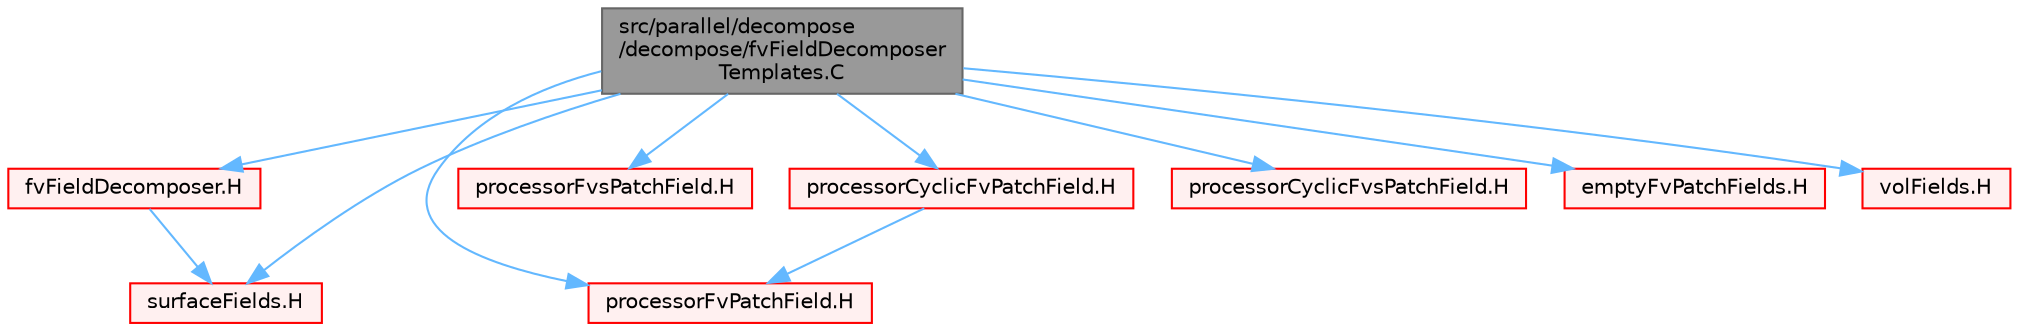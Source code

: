 digraph "src/parallel/decompose/decompose/fvFieldDecomposerTemplates.C"
{
 // LATEX_PDF_SIZE
  bgcolor="transparent";
  edge [fontname=Helvetica,fontsize=10,labelfontname=Helvetica,labelfontsize=10];
  node [fontname=Helvetica,fontsize=10,shape=box,height=0.2,width=0.4];
  Node1 [id="Node000001",label="src/parallel/decompose\l/decompose/fvFieldDecomposer\lTemplates.C",height=0.2,width=0.4,color="gray40", fillcolor="grey60", style="filled", fontcolor="black",tooltip=" "];
  Node1 -> Node2 [id="edge1_Node000001_Node000002",color="steelblue1",style="solid",tooltip=" "];
  Node2 [id="Node000002",label="fvFieldDecomposer.H",height=0.2,width=0.4,color="red", fillcolor="#FFF0F0", style="filled",URL="$fvFieldDecomposer_8H.html",tooltip=" "];
  Node2 -> Node343 [id="edge2_Node000002_Node000343",color="steelblue1",style="solid",tooltip=" "];
  Node343 [id="Node000343",label="surfaceFields.H",height=0.2,width=0.4,color="red", fillcolor="#FFF0F0", style="filled",URL="$surfaceFields_8H.html",tooltip="Foam::surfaceFields."];
  Node1 -> Node382 [id="edge3_Node000001_Node000382",color="steelblue1",style="solid",tooltip=" "];
  Node382 [id="Node000382",label="processorFvPatchField.H",height=0.2,width=0.4,color="red", fillcolor="#FFF0F0", style="filled",URL="$processorFvPatchField_8H.html",tooltip=" "];
  Node1 -> Node396 [id="edge4_Node000001_Node000396",color="steelblue1",style="solid",tooltip=" "];
  Node396 [id="Node000396",label="processorFvsPatchField.H",height=0.2,width=0.4,color="red", fillcolor="#FFF0F0", style="filled",URL="$processorFvsPatchField_8H.html",tooltip=" "];
  Node1 -> Node398 [id="edge5_Node000001_Node000398",color="steelblue1",style="solid",tooltip=" "];
  Node398 [id="Node000398",label="processorCyclicFvPatchField.H",height=0.2,width=0.4,color="red", fillcolor="#FFF0F0", style="filled",URL="$processorCyclicFvPatchField_8H.html",tooltip=" "];
  Node398 -> Node382 [id="edge6_Node000398_Node000382",color="steelblue1",style="solid",tooltip=" "];
  Node1 -> Node401 [id="edge7_Node000001_Node000401",color="steelblue1",style="solid",tooltip=" "];
  Node401 [id="Node000401",label="processorCyclicFvsPatchField.H",height=0.2,width=0.4,color="red", fillcolor="#FFF0F0", style="filled",URL="$processorCyclicFvsPatchField_8H.html",tooltip=" "];
  Node1 -> Node402 [id="edge8_Node000001_Node000402",color="steelblue1",style="solid",tooltip=" "];
  Node402 [id="Node000402",label="emptyFvPatchFields.H",height=0.2,width=0.4,color="red", fillcolor="#FFF0F0", style="filled",URL="$emptyFvPatchFields_8H.html",tooltip=" "];
  Node1 -> Node406 [id="edge9_Node000001_Node000406",color="steelblue1",style="solid",tooltip=" "];
  Node406 [id="Node000406",label="volFields.H",height=0.2,width=0.4,color="red", fillcolor="#FFF0F0", style="filled",URL="$volFields_8H.html",tooltip=" "];
  Node1 -> Node343 [id="edge10_Node000001_Node000343",color="steelblue1",style="solid",tooltip=" "];
}

